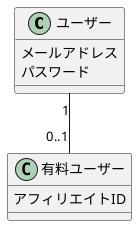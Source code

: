 @startuml

class ユーザー {
  メールアドレス
  パスワード
}

class 有料ユーザー {
  アフィリエイトID
}

ユーザー "1"--"0..1" 有料ユーザー

@enduml
